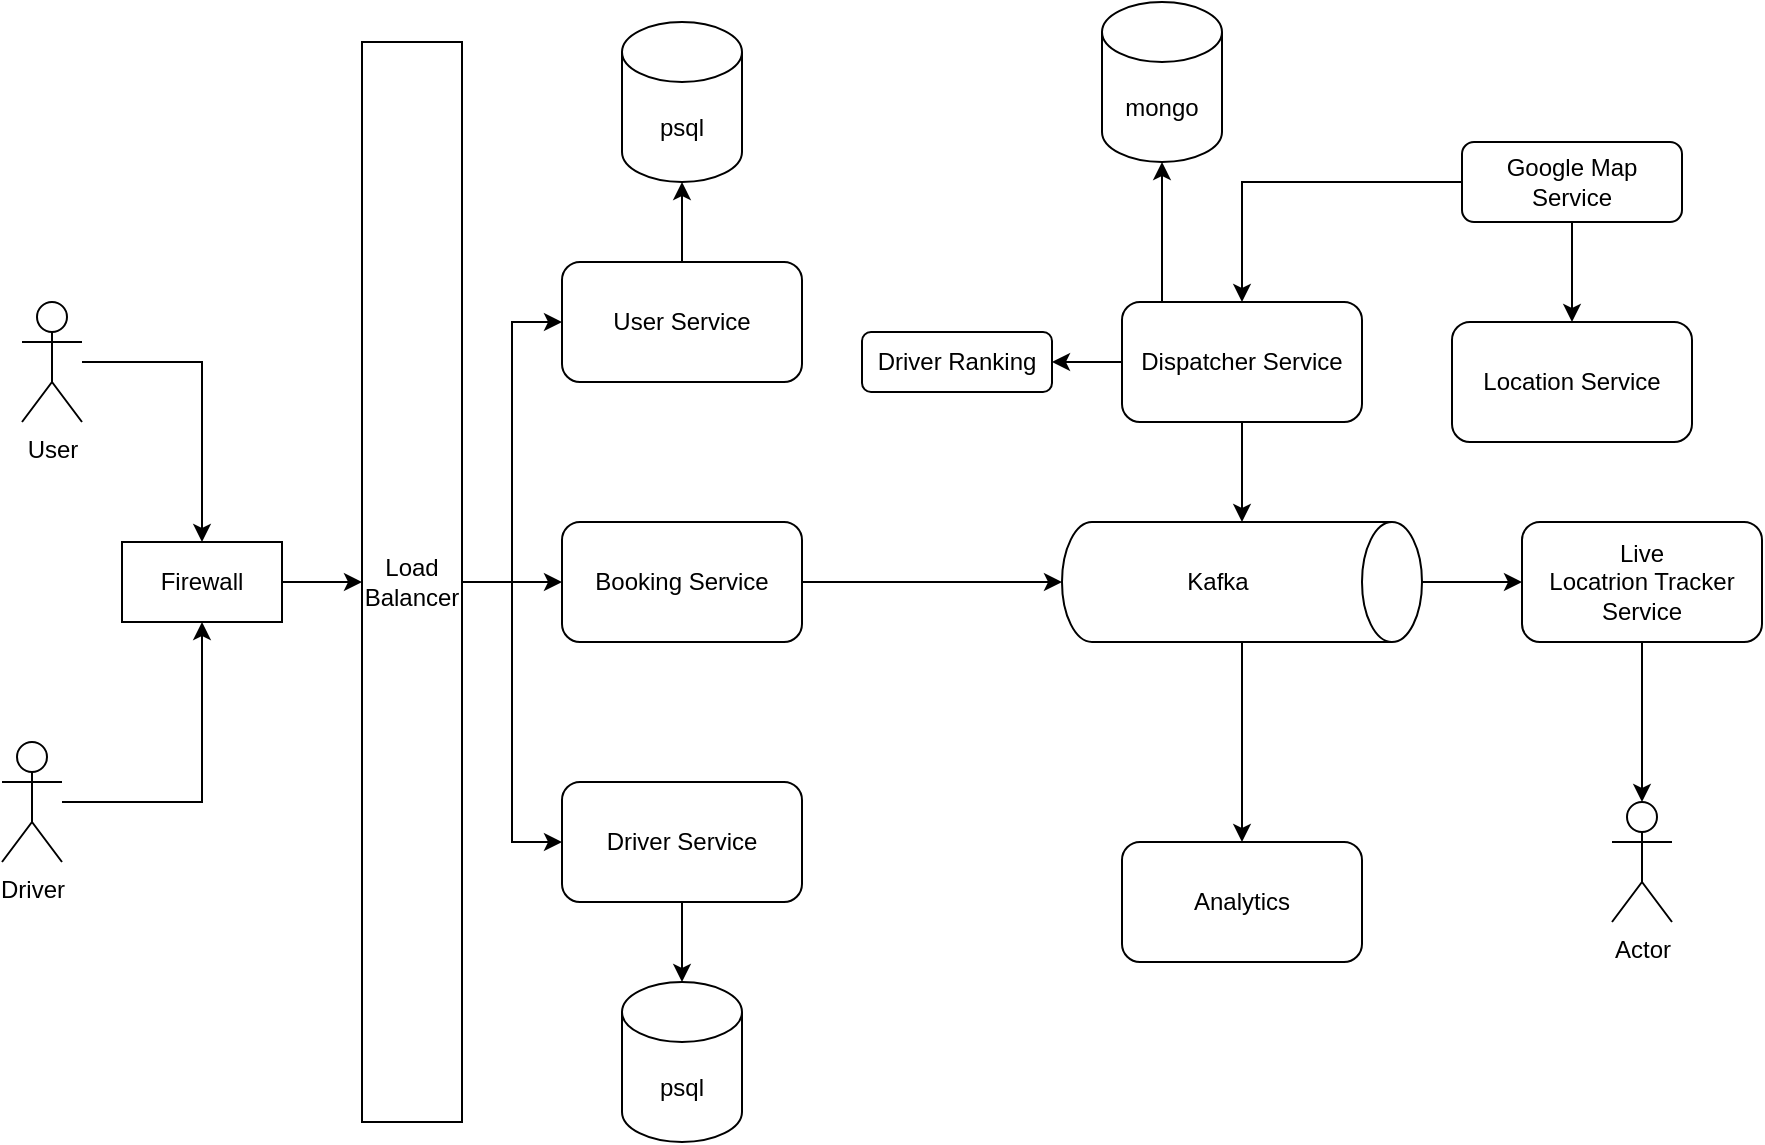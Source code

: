<mxfile version="15.4.0" type="device"><diagram id="kxp4_vQtsLM0uz7cDo2B" name="Page-1"><mxGraphModel dx="1022" dy="497" grid="1" gridSize="10" guides="1" tooltips="1" connect="1" arrows="1" fold="1" page="1" pageScale="1" pageWidth="850" pageHeight="1100" math="0" shadow="0"><root><mxCell id="0"/><mxCell id="1" parent="0"/><mxCell id="d_JMTS9ptQEvba8r7ZID-46" style="edgeStyle=orthogonalEdgeStyle;rounded=0;orthogonalLoop=1;jettySize=auto;html=1;" edge="1" parent="1" source="d_JMTS9ptQEvba8r7ZID-1" target="d_JMTS9ptQEvba8r7ZID-9"><mxGeometry relative="1" as="geometry"/></mxCell><mxCell id="d_JMTS9ptQEvba8r7ZID-1" value="Driver&lt;br&gt;" style="shape=umlActor;verticalLabelPosition=bottom;verticalAlign=top;html=1;outlineConnect=0;" vertex="1" parent="1"><mxGeometry x="10" y="380" width="30" height="60" as="geometry"/></mxCell><mxCell id="d_JMTS9ptQEvba8r7ZID-6" style="edgeStyle=orthogonalEdgeStyle;rounded=0;orthogonalLoop=1;jettySize=auto;html=1;entryX=0;entryY=0.5;entryDx=0;entryDy=0;" edge="1" parent="1" source="d_JMTS9ptQEvba8r7ZID-2" target="d_JMTS9ptQEvba8r7ZID-4"><mxGeometry relative="1" as="geometry"/></mxCell><mxCell id="d_JMTS9ptQEvba8r7ZID-7" style="edgeStyle=orthogonalEdgeStyle;rounded=0;orthogonalLoop=1;jettySize=auto;html=1;" edge="1" parent="1" source="d_JMTS9ptQEvba8r7ZID-2" target="d_JMTS9ptQEvba8r7ZID-5"><mxGeometry relative="1" as="geometry"/></mxCell><mxCell id="d_JMTS9ptQEvba8r7ZID-17" style="edgeStyle=orthogonalEdgeStyle;rounded=0;orthogonalLoop=1;jettySize=auto;html=1;" edge="1" parent="1" source="d_JMTS9ptQEvba8r7ZID-2" target="d_JMTS9ptQEvba8r7ZID-16"><mxGeometry relative="1" as="geometry"/></mxCell><mxCell id="d_JMTS9ptQEvba8r7ZID-2" value="Load Balancer" style="rounded=0;whiteSpace=wrap;html=1;direction=south;" vertex="1" parent="1"><mxGeometry x="190" y="30" width="50" height="540" as="geometry"/></mxCell><mxCell id="d_JMTS9ptQEvba8r7ZID-11" value="" style="edgeStyle=orthogonalEdgeStyle;rounded=0;orthogonalLoop=1;jettySize=auto;html=1;" edge="1" parent="1" source="d_JMTS9ptQEvba8r7ZID-4" target="d_JMTS9ptQEvba8r7ZID-10"><mxGeometry relative="1" as="geometry"/></mxCell><mxCell id="d_JMTS9ptQEvba8r7ZID-4" value="User Service" style="rounded=1;whiteSpace=wrap;html=1;" vertex="1" parent="1"><mxGeometry x="290" y="140" width="120" height="60" as="geometry"/></mxCell><mxCell id="d_JMTS9ptQEvba8r7ZID-15" value="" style="edgeStyle=orthogonalEdgeStyle;rounded=0;orthogonalLoop=1;jettySize=auto;html=1;" edge="1" parent="1" source="d_JMTS9ptQEvba8r7ZID-5" target="d_JMTS9ptQEvba8r7ZID-12"><mxGeometry relative="1" as="geometry"/></mxCell><mxCell id="d_JMTS9ptQEvba8r7ZID-5" value="Driver Service" style="rounded=1;whiteSpace=wrap;html=1;" vertex="1" parent="1"><mxGeometry x="290" y="400" width="120" height="60" as="geometry"/></mxCell><mxCell id="d_JMTS9ptQEvba8r7ZID-48" value="" style="edgeStyle=orthogonalEdgeStyle;rounded=0;orthogonalLoop=1;jettySize=auto;html=1;" edge="1" parent="1" source="d_JMTS9ptQEvba8r7ZID-9" target="d_JMTS9ptQEvba8r7ZID-2"><mxGeometry relative="1" as="geometry"/></mxCell><mxCell id="d_JMTS9ptQEvba8r7ZID-9" value="Firewall" style="rounded=0;whiteSpace=wrap;html=1;" vertex="1" parent="1"><mxGeometry x="70" y="280" width="80" height="40" as="geometry"/></mxCell><mxCell id="d_JMTS9ptQEvba8r7ZID-10" value="psql" style="shape=cylinder3;whiteSpace=wrap;html=1;boundedLbl=1;backgroundOutline=1;size=15;" vertex="1" parent="1"><mxGeometry x="320" y="20" width="60" height="80" as="geometry"/></mxCell><mxCell id="d_JMTS9ptQEvba8r7ZID-12" value="psql" style="shape=cylinder3;whiteSpace=wrap;html=1;boundedLbl=1;backgroundOutline=1;size=15;" vertex="1" parent="1"><mxGeometry x="320" y="500" width="60" height="80" as="geometry"/></mxCell><mxCell id="d_JMTS9ptQEvba8r7ZID-19" value="" style="edgeStyle=orthogonalEdgeStyle;rounded=0;orthogonalLoop=1;jettySize=auto;html=1;" edge="1" parent="1" source="d_JMTS9ptQEvba8r7ZID-16" target="d_JMTS9ptQEvba8r7ZID-18"><mxGeometry relative="1" as="geometry"/></mxCell><mxCell id="d_JMTS9ptQEvba8r7ZID-16" value="Booking Service" style="rounded=1;whiteSpace=wrap;html=1;" vertex="1" parent="1"><mxGeometry x="290" y="270" width="120" height="60" as="geometry"/></mxCell><mxCell id="d_JMTS9ptQEvba8r7ZID-40" value="" style="edgeStyle=orthogonalEdgeStyle;rounded=0;orthogonalLoop=1;jettySize=auto;html=1;" edge="1" parent="1" source="d_JMTS9ptQEvba8r7ZID-18" target="d_JMTS9ptQEvba8r7ZID-39"><mxGeometry relative="1" as="geometry"/></mxCell><mxCell id="d_JMTS9ptQEvba8r7ZID-43" value="" style="edgeStyle=orthogonalEdgeStyle;rounded=0;orthogonalLoop=1;jettySize=auto;html=1;" edge="1" parent="1" source="d_JMTS9ptQEvba8r7ZID-18" target="d_JMTS9ptQEvba8r7ZID-37"><mxGeometry relative="1" as="geometry"/></mxCell><mxCell id="d_JMTS9ptQEvba8r7ZID-18" value="Kafka" style="shape=cylinder3;whiteSpace=wrap;html=1;boundedLbl=1;backgroundOutline=1;size=15;direction=south;" vertex="1" parent="1"><mxGeometry x="540" y="270" width="180" height="60" as="geometry"/></mxCell><mxCell id="d_JMTS9ptQEvba8r7ZID-20" value="mongo" style="shape=cylinder3;whiteSpace=wrap;html=1;boundedLbl=1;backgroundOutline=1;size=15;" vertex="1" parent="1"><mxGeometry x="560" y="10" width="60" height="80" as="geometry"/></mxCell><mxCell id="d_JMTS9ptQEvba8r7ZID-24" value="" style="edgeStyle=orthogonalEdgeStyle;rounded=0;orthogonalLoop=1;jettySize=auto;html=1;" edge="1" parent="1" source="d_JMTS9ptQEvba8r7ZID-22" target="d_JMTS9ptQEvba8r7ZID-18"><mxGeometry relative="1" as="geometry"/></mxCell><mxCell id="d_JMTS9ptQEvba8r7ZID-32" style="edgeStyle=orthogonalEdgeStyle;rounded=0;orthogonalLoop=1;jettySize=auto;html=1;entryX=0.5;entryY=1;entryDx=0;entryDy=0;entryPerimeter=0;" edge="1" parent="1" source="d_JMTS9ptQEvba8r7ZID-22" target="d_JMTS9ptQEvba8r7ZID-20"><mxGeometry relative="1" as="geometry"><Array as="points"><mxPoint x="590" y="160"/><mxPoint x="590" y="160"/></Array></mxGeometry></mxCell><mxCell id="d_JMTS9ptQEvba8r7ZID-35" value="" style="edgeStyle=orthogonalEdgeStyle;rounded=0;orthogonalLoop=1;jettySize=auto;html=1;" edge="1" parent="1" source="d_JMTS9ptQEvba8r7ZID-22" target="d_JMTS9ptQEvba8r7ZID-33"><mxGeometry relative="1" as="geometry"/></mxCell><mxCell id="d_JMTS9ptQEvba8r7ZID-22" value="Dispatcher Service" style="rounded=1;whiteSpace=wrap;html=1;" vertex="1" parent="1"><mxGeometry x="570" y="160" width="120" height="60" as="geometry"/></mxCell><mxCell id="d_JMTS9ptQEvba8r7ZID-30" style="edgeStyle=orthogonalEdgeStyle;rounded=0;orthogonalLoop=1;jettySize=auto;html=1;entryX=0.5;entryY=0;entryDx=0;entryDy=0;" edge="1" parent="1" source="d_JMTS9ptQEvba8r7ZID-25" target="d_JMTS9ptQEvba8r7ZID-22"><mxGeometry relative="1" as="geometry"/></mxCell><mxCell id="d_JMTS9ptQEvba8r7ZID-36" value="" style="edgeStyle=orthogonalEdgeStyle;rounded=0;orthogonalLoop=1;jettySize=auto;html=1;" edge="1" parent="1" source="d_JMTS9ptQEvba8r7ZID-25" target="d_JMTS9ptQEvba8r7ZID-31"><mxGeometry relative="1" as="geometry"/></mxCell><mxCell id="d_JMTS9ptQEvba8r7ZID-25" value="Google Map Service" style="rounded=1;whiteSpace=wrap;html=1;" vertex="1" parent="1"><mxGeometry x="740" y="80" width="110" height="40" as="geometry"/></mxCell><mxCell id="d_JMTS9ptQEvba8r7ZID-31" value="Location Service" style="rounded=1;whiteSpace=wrap;html=1;" vertex="1" parent="1"><mxGeometry x="735" y="170" width="120" height="60" as="geometry"/></mxCell><mxCell id="d_JMTS9ptQEvba8r7ZID-33" value="Driver Ranking" style="rounded=1;whiteSpace=wrap;html=1;" vertex="1" parent="1"><mxGeometry x="440" y="175" width="95" height="30" as="geometry"/></mxCell><mxCell id="d_JMTS9ptQEvba8r7ZID-37" value="Analytics" style="rounded=1;whiteSpace=wrap;html=1;" vertex="1" parent="1"><mxGeometry x="570" y="430" width="120" height="60" as="geometry"/></mxCell><mxCell id="d_JMTS9ptQEvba8r7ZID-42" value="" style="edgeStyle=orthogonalEdgeStyle;rounded=0;orthogonalLoop=1;jettySize=auto;html=1;" edge="1" parent="1" source="d_JMTS9ptQEvba8r7ZID-39" target="d_JMTS9ptQEvba8r7ZID-41"><mxGeometry relative="1" as="geometry"/></mxCell><mxCell id="d_JMTS9ptQEvba8r7ZID-39" value="Live &lt;br&gt;Locatrion Tracker Service" style="rounded=1;whiteSpace=wrap;html=1;" vertex="1" parent="1"><mxGeometry x="770" y="270" width="120" height="60" as="geometry"/></mxCell><mxCell id="d_JMTS9ptQEvba8r7ZID-41" value="Actor" style="shape=umlActor;verticalLabelPosition=bottom;verticalAlign=top;html=1;outlineConnect=0;" vertex="1" parent="1"><mxGeometry x="815" y="410" width="30" height="60" as="geometry"/></mxCell><mxCell id="d_JMTS9ptQEvba8r7ZID-47" style="edgeStyle=orthogonalEdgeStyle;rounded=0;orthogonalLoop=1;jettySize=auto;html=1;entryX=0.5;entryY=0;entryDx=0;entryDy=0;" edge="1" parent="1" source="d_JMTS9ptQEvba8r7ZID-44" target="d_JMTS9ptQEvba8r7ZID-9"><mxGeometry relative="1" as="geometry"/></mxCell><mxCell id="d_JMTS9ptQEvba8r7ZID-44" value="User" style="shape=umlActor;verticalLabelPosition=bottom;verticalAlign=top;html=1;outlineConnect=0;" vertex="1" parent="1"><mxGeometry x="20" y="160" width="30" height="60" as="geometry"/></mxCell></root></mxGraphModel></diagram></mxfile>